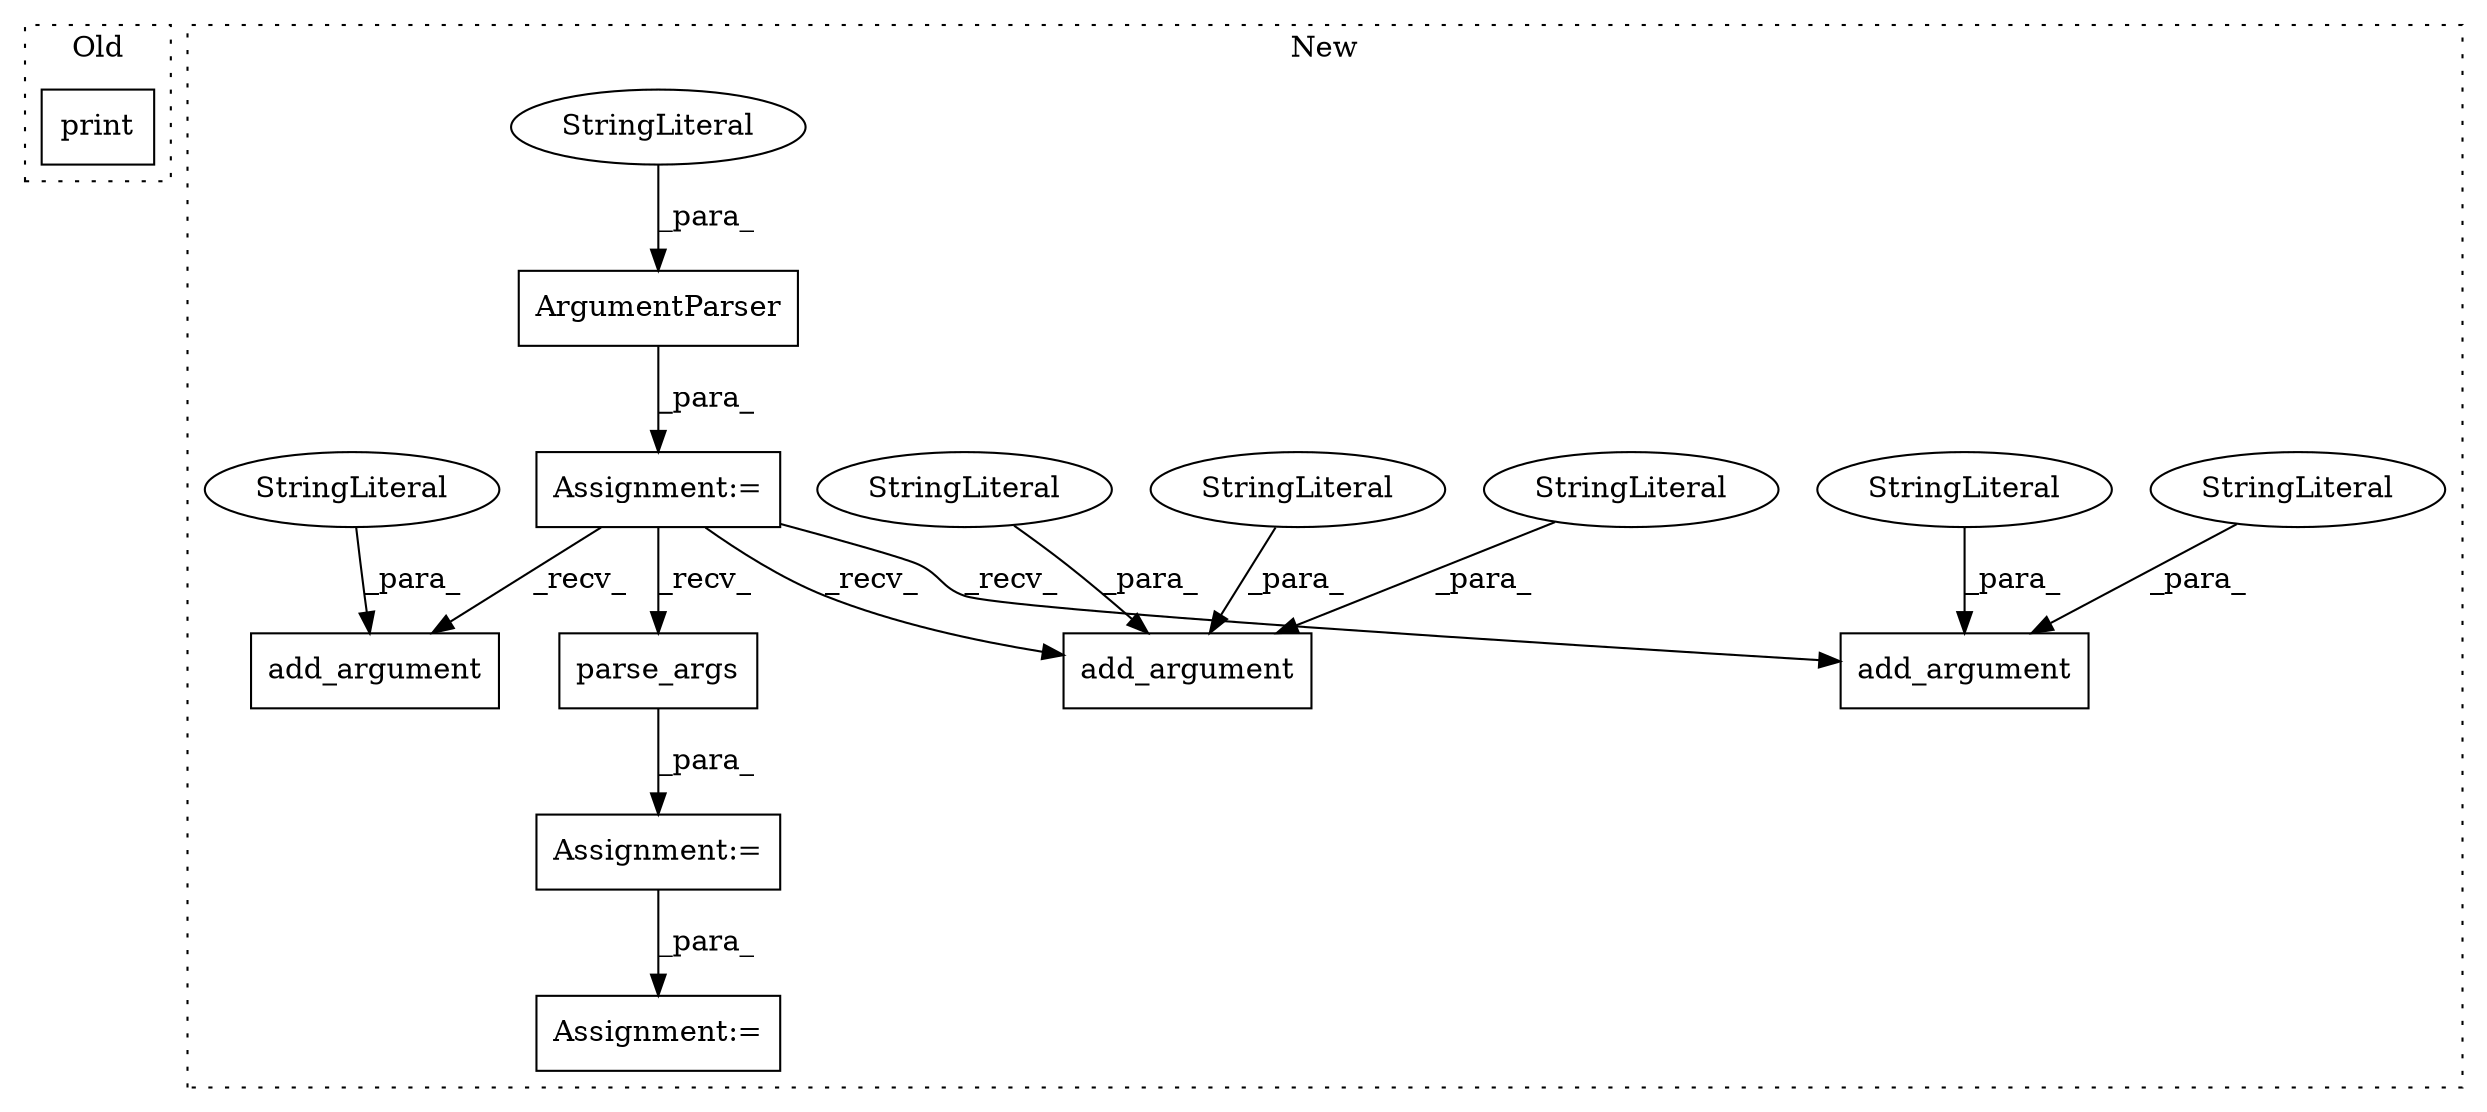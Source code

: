 digraph G {
subgraph cluster0 {
1 [label="print" a="32" s="1416,1464" l="6,1" shape="box"];
label = "Old";
style="dotted";
}
subgraph cluster1 {
2 [label="ArgumentParser" a="32" s="727,748" l="15,1" shape="box"];
3 [label="Assignment:=" a="7" s="717" l="1" shape="box"];
4 [label="parse_args" a="32" s="1075" l="12" shape="box"];
5 [label="Assignment:=" a="7" s="1067" l="1" shape="box"];
6 [label="add_argument" a="32" s="871,960" l="13,1" shape="box"];
7 [label="StringLiteral" a="45" s="884" l="8" shape="ellipse"];
8 [label="StringLiteral" a="45" s="910" l="50" shape="ellipse"];
9 [label="add_argument" a="32" s="762,857" l="13,1" shape="box"];
10 [label="StringLiteral" a="45" s="775" l="11" shape="ellipse"];
11 [label="StringLiteral" a="45" s="794" l="15" shape="ellipse"];
12 [label="StringLiteral" a="45" s="742" l="6" shape="ellipse"];
13 [label="Assignment:=" a="7" s="1177" l="1" shape="box"];
14 [label="add_argument" a="32" s="974,1056" l="13,1" shape="box"];
15 [label="StringLiteral" a="45" s="810" l="47" shape="ellipse"];
16 [label="StringLiteral" a="45" s="1019" l="37" shape="ellipse"];
label = "New";
style="dotted";
}
2 -> 3 [label="_para_"];
3 -> 6 [label="_recv_"];
3 -> 14 [label="_recv_"];
3 -> 4 [label="_recv_"];
3 -> 9 [label="_recv_"];
4 -> 5 [label="_para_"];
5 -> 13 [label="_para_"];
7 -> 6 [label="_para_"];
8 -> 6 [label="_para_"];
10 -> 9 [label="_para_"];
11 -> 9 [label="_para_"];
12 -> 2 [label="_para_"];
15 -> 9 [label="_para_"];
16 -> 14 [label="_para_"];
}